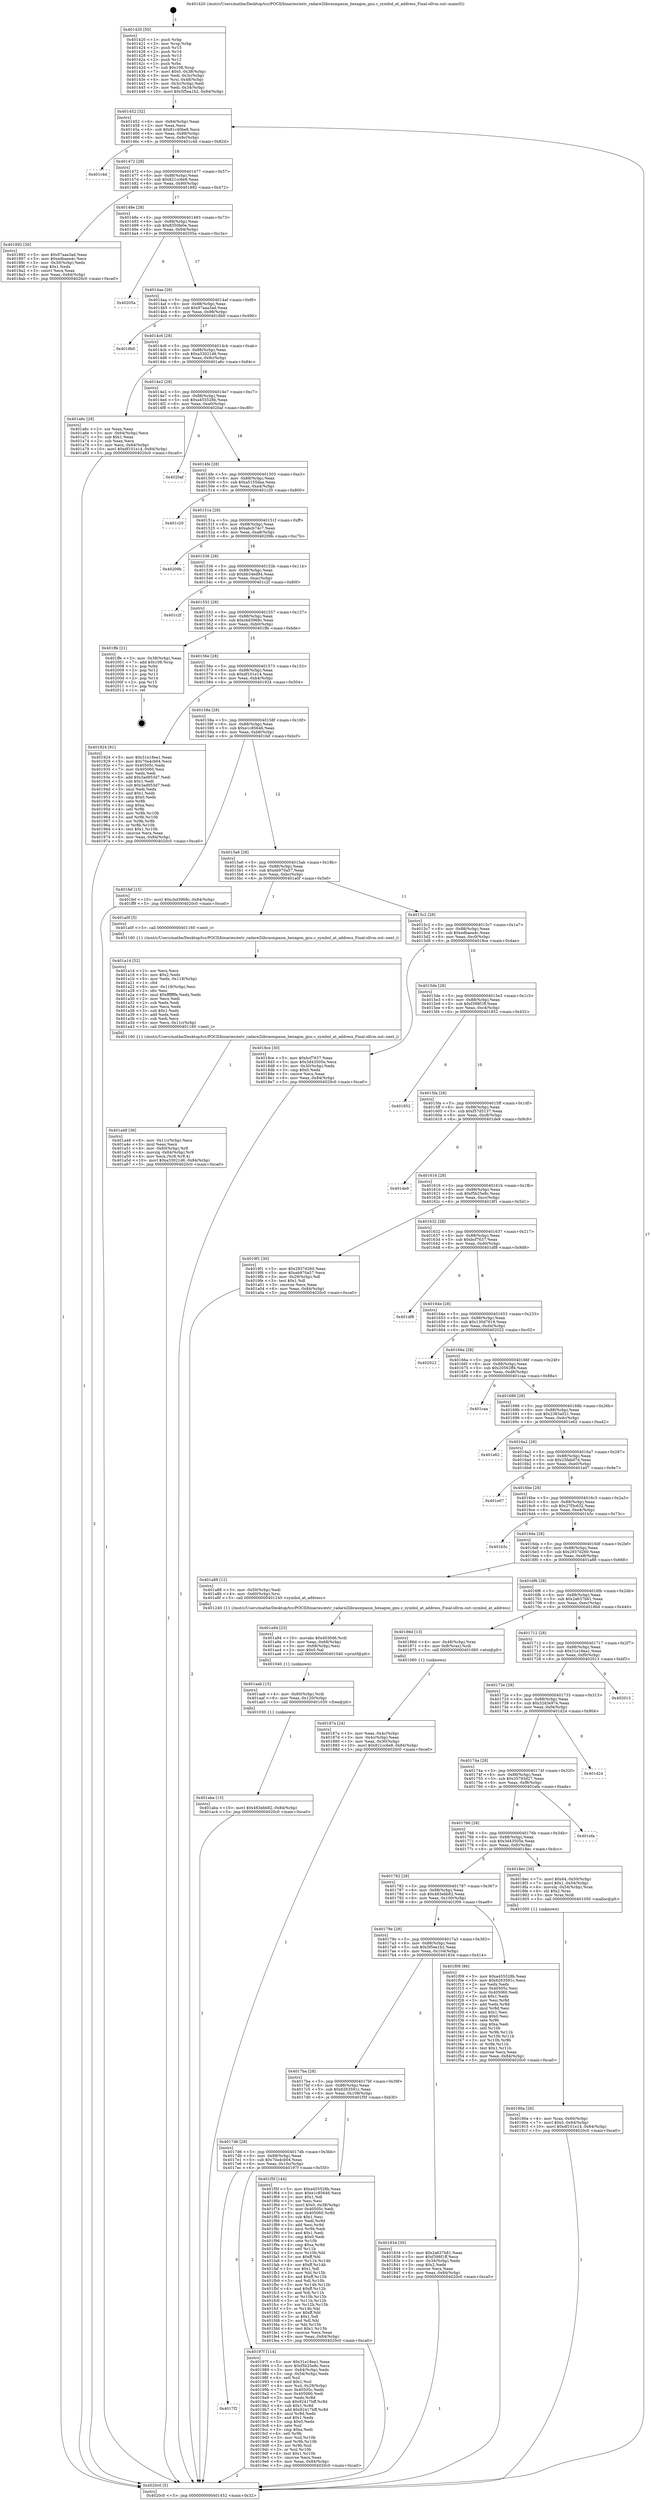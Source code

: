 digraph "0x401420" {
  label = "0x401420 (/mnt/c/Users/mathe/Desktop/tcc/POCII/binaries/extr_radare2librasmpasm_hexagon_gnu.c_symbol_at_address_Final-ollvm.out::main(0))"
  labelloc = "t"
  node[shape=record]

  Entry [label="",width=0.3,height=0.3,shape=circle,fillcolor=black,style=filled]
  "0x401452" [label="{
     0x401452 [32]\l
     | [instrs]\l
     &nbsp;&nbsp;0x401452 \<+6\>: mov -0x84(%rbp),%eax\l
     &nbsp;&nbsp;0x401458 \<+2\>: mov %eax,%ecx\l
     &nbsp;&nbsp;0x40145a \<+6\>: sub $0x81c40be8,%ecx\l
     &nbsp;&nbsp;0x401460 \<+6\>: mov %eax,-0x88(%rbp)\l
     &nbsp;&nbsp;0x401466 \<+6\>: mov %ecx,-0x8c(%rbp)\l
     &nbsp;&nbsp;0x40146c \<+6\>: je 0000000000401c4d \<main+0x82d\>\l
  }"]
  "0x401c4d" [label="{
     0x401c4d\l
  }", style=dashed]
  "0x401472" [label="{
     0x401472 [28]\l
     | [instrs]\l
     &nbsp;&nbsp;0x401472 \<+5\>: jmp 0000000000401477 \<main+0x57\>\l
     &nbsp;&nbsp;0x401477 \<+6\>: mov -0x88(%rbp),%eax\l
     &nbsp;&nbsp;0x40147d \<+5\>: sub $0x821cc6e8,%eax\l
     &nbsp;&nbsp;0x401482 \<+6\>: mov %eax,-0x90(%rbp)\l
     &nbsp;&nbsp;0x401488 \<+6\>: je 0000000000401892 \<main+0x472\>\l
  }"]
  Exit [label="",width=0.3,height=0.3,shape=circle,fillcolor=black,style=filled,peripheries=2]
  "0x401892" [label="{
     0x401892 [30]\l
     | [instrs]\l
     &nbsp;&nbsp;0x401892 \<+5\>: mov $0x97aaa3ad,%eax\l
     &nbsp;&nbsp;0x401897 \<+5\>: mov $0xedbaea4c,%ecx\l
     &nbsp;&nbsp;0x40189c \<+3\>: mov -0x30(%rbp),%edx\l
     &nbsp;&nbsp;0x40189f \<+3\>: cmp $0x1,%edx\l
     &nbsp;&nbsp;0x4018a2 \<+3\>: cmovl %ecx,%eax\l
     &nbsp;&nbsp;0x4018a5 \<+6\>: mov %eax,-0x84(%rbp)\l
     &nbsp;&nbsp;0x4018ab \<+5\>: jmp 00000000004020c0 \<main+0xca0\>\l
  }"]
  "0x40148e" [label="{
     0x40148e [28]\l
     | [instrs]\l
     &nbsp;&nbsp;0x40148e \<+5\>: jmp 0000000000401493 \<main+0x73\>\l
     &nbsp;&nbsp;0x401493 \<+6\>: mov -0x88(%rbp),%eax\l
     &nbsp;&nbsp;0x401499 \<+5\>: sub $0x8350fe0e,%eax\l
     &nbsp;&nbsp;0x40149e \<+6\>: mov %eax,-0x94(%rbp)\l
     &nbsp;&nbsp;0x4014a4 \<+6\>: je 000000000040205a \<main+0xc3a\>\l
  }"]
  "0x401aba" [label="{
     0x401aba [15]\l
     | [instrs]\l
     &nbsp;&nbsp;0x401aba \<+10\>: movl $0x483ebb82,-0x84(%rbp)\l
     &nbsp;&nbsp;0x401ac4 \<+5\>: jmp 00000000004020c0 \<main+0xca0\>\l
  }"]
  "0x40205a" [label="{
     0x40205a\l
  }", style=dashed]
  "0x4014aa" [label="{
     0x4014aa [28]\l
     | [instrs]\l
     &nbsp;&nbsp;0x4014aa \<+5\>: jmp 00000000004014af \<main+0x8f\>\l
     &nbsp;&nbsp;0x4014af \<+6\>: mov -0x88(%rbp),%eax\l
     &nbsp;&nbsp;0x4014b5 \<+5\>: sub $0x97aaa3ad,%eax\l
     &nbsp;&nbsp;0x4014ba \<+6\>: mov %eax,-0x98(%rbp)\l
     &nbsp;&nbsp;0x4014c0 \<+6\>: je 00000000004018b0 \<main+0x490\>\l
  }"]
  "0x401aab" [label="{
     0x401aab [15]\l
     | [instrs]\l
     &nbsp;&nbsp;0x401aab \<+4\>: mov -0x60(%rbp),%rdi\l
     &nbsp;&nbsp;0x401aaf \<+6\>: mov %eax,-0x120(%rbp)\l
     &nbsp;&nbsp;0x401ab5 \<+5\>: call 0000000000401030 \<free@plt\>\l
     | [calls]\l
     &nbsp;&nbsp;0x401030 \{1\} (unknown)\l
  }"]
  "0x4018b0" [label="{
     0x4018b0\l
  }", style=dashed]
  "0x4014c6" [label="{
     0x4014c6 [28]\l
     | [instrs]\l
     &nbsp;&nbsp;0x4014c6 \<+5\>: jmp 00000000004014cb \<main+0xab\>\l
     &nbsp;&nbsp;0x4014cb \<+6\>: mov -0x88(%rbp),%eax\l
     &nbsp;&nbsp;0x4014d1 \<+5\>: sub $0xa33021d6,%eax\l
     &nbsp;&nbsp;0x4014d6 \<+6\>: mov %eax,-0x9c(%rbp)\l
     &nbsp;&nbsp;0x4014dc \<+6\>: je 0000000000401a6c \<main+0x64c\>\l
  }"]
  "0x401a94" [label="{
     0x401a94 [23]\l
     | [instrs]\l
     &nbsp;&nbsp;0x401a94 \<+10\>: movabs $0x4030d6,%rdi\l
     &nbsp;&nbsp;0x401a9e \<+3\>: mov %eax,-0x68(%rbp)\l
     &nbsp;&nbsp;0x401aa1 \<+3\>: mov -0x68(%rbp),%esi\l
     &nbsp;&nbsp;0x401aa4 \<+2\>: mov $0x0,%al\l
     &nbsp;&nbsp;0x401aa6 \<+5\>: call 0000000000401040 \<printf@plt\>\l
     | [calls]\l
     &nbsp;&nbsp;0x401040 \{1\} (unknown)\l
  }"]
  "0x401a6c" [label="{
     0x401a6c [28]\l
     | [instrs]\l
     &nbsp;&nbsp;0x401a6c \<+2\>: xor %eax,%eax\l
     &nbsp;&nbsp;0x401a6e \<+3\>: mov -0x64(%rbp),%ecx\l
     &nbsp;&nbsp;0x401a71 \<+3\>: sub $0x1,%eax\l
     &nbsp;&nbsp;0x401a74 \<+2\>: sub %eax,%ecx\l
     &nbsp;&nbsp;0x401a76 \<+3\>: mov %ecx,-0x64(%rbp)\l
     &nbsp;&nbsp;0x401a79 \<+10\>: movl $0xdf101e14,-0x84(%rbp)\l
     &nbsp;&nbsp;0x401a83 \<+5\>: jmp 00000000004020c0 \<main+0xca0\>\l
  }"]
  "0x4014e2" [label="{
     0x4014e2 [28]\l
     | [instrs]\l
     &nbsp;&nbsp;0x4014e2 \<+5\>: jmp 00000000004014e7 \<main+0xc7\>\l
     &nbsp;&nbsp;0x4014e7 \<+6\>: mov -0x88(%rbp),%eax\l
     &nbsp;&nbsp;0x4014ed \<+5\>: sub $0xa455528b,%eax\l
     &nbsp;&nbsp;0x4014f2 \<+6\>: mov %eax,-0xa0(%rbp)\l
     &nbsp;&nbsp;0x4014f8 \<+6\>: je 00000000004020af \<main+0xc8f\>\l
  }"]
  "0x401a48" [label="{
     0x401a48 [36]\l
     | [instrs]\l
     &nbsp;&nbsp;0x401a48 \<+6\>: mov -0x11c(%rbp),%ecx\l
     &nbsp;&nbsp;0x401a4e \<+3\>: imul %eax,%ecx\l
     &nbsp;&nbsp;0x401a51 \<+4\>: mov -0x60(%rbp),%r8\l
     &nbsp;&nbsp;0x401a55 \<+4\>: movslq -0x64(%rbp),%r9\l
     &nbsp;&nbsp;0x401a59 \<+4\>: mov %ecx,(%r8,%r9,4)\l
     &nbsp;&nbsp;0x401a5d \<+10\>: movl $0xa33021d6,-0x84(%rbp)\l
     &nbsp;&nbsp;0x401a67 \<+5\>: jmp 00000000004020c0 \<main+0xca0\>\l
  }"]
  "0x4020af" [label="{
     0x4020af\l
  }", style=dashed]
  "0x4014fe" [label="{
     0x4014fe [28]\l
     | [instrs]\l
     &nbsp;&nbsp;0x4014fe \<+5\>: jmp 0000000000401503 \<main+0xe3\>\l
     &nbsp;&nbsp;0x401503 \<+6\>: mov -0x88(%rbp),%eax\l
     &nbsp;&nbsp;0x401509 \<+5\>: sub $0xa5155daa,%eax\l
     &nbsp;&nbsp;0x40150e \<+6\>: mov %eax,-0xa4(%rbp)\l
     &nbsp;&nbsp;0x401514 \<+6\>: je 0000000000401c20 \<main+0x800\>\l
  }"]
  "0x401a14" [label="{
     0x401a14 [52]\l
     | [instrs]\l
     &nbsp;&nbsp;0x401a14 \<+2\>: xor %ecx,%ecx\l
     &nbsp;&nbsp;0x401a16 \<+5\>: mov $0x2,%edx\l
     &nbsp;&nbsp;0x401a1b \<+6\>: mov %edx,-0x118(%rbp)\l
     &nbsp;&nbsp;0x401a21 \<+1\>: cltd\l
     &nbsp;&nbsp;0x401a22 \<+6\>: mov -0x118(%rbp),%esi\l
     &nbsp;&nbsp;0x401a28 \<+2\>: idiv %esi\l
     &nbsp;&nbsp;0x401a2a \<+6\>: imul $0xfffffffe,%edx,%edx\l
     &nbsp;&nbsp;0x401a30 \<+2\>: mov %ecx,%edi\l
     &nbsp;&nbsp;0x401a32 \<+2\>: sub %edx,%edi\l
     &nbsp;&nbsp;0x401a34 \<+2\>: mov %ecx,%edx\l
     &nbsp;&nbsp;0x401a36 \<+3\>: sub $0x1,%edx\l
     &nbsp;&nbsp;0x401a39 \<+2\>: add %edx,%edi\l
     &nbsp;&nbsp;0x401a3b \<+2\>: sub %edi,%ecx\l
     &nbsp;&nbsp;0x401a3d \<+6\>: mov %ecx,-0x11c(%rbp)\l
     &nbsp;&nbsp;0x401a43 \<+5\>: call 0000000000401160 \<next_i\>\l
     | [calls]\l
     &nbsp;&nbsp;0x401160 \{1\} (/mnt/c/Users/mathe/Desktop/tcc/POCII/binaries/extr_radare2librasmpasm_hexagon_gnu.c_symbol_at_address_Final-ollvm.out::next_i)\l
  }"]
  "0x401c20" [label="{
     0x401c20\l
  }", style=dashed]
  "0x40151a" [label="{
     0x40151a [28]\l
     | [instrs]\l
     &nbsp;&nbsp;0x40151a \<+5\>: jmp 000000000040151f \<main+0xff\>\l
     &nbsp;&nbsp;0x40151f \<+6\>: mov -0x88(%rbp),%eax\l
     &nbsp;&nbsp;0x401525 \<+5\>: sub $0xabcb74c7,%eax\l
     &nbsp;&nbsp;0x40152a \<+6\>: mov %eax,-0xa8(%rbp)\l
     &nbsp;&nbsp;0x401530 \<+6\>: je 000000000040209b \<main+0xc7b\>\l
  }"]
  "0x4017f2" [label="{
     0x4017f2\l
  }", style=dashed]
  "0x40209b" [label="{
     0x40209b\l
  }", style=dashed]
  "0x401536" [label="{
     0x401536 [28]\l
     | [instrs]\l
     &nbsp;&nbsp;0x401536 \<+5\>: jmp 000000000040153b \<main+0x11b\>\l
     &nbsp;&nbsp;0x40153b \<+6\>: mov -0x88(%rbp),%eax\l
     &nbsp;&nbsp;0x401541 \<+5\>: sub $0xbb34ed84,%eax\l
     &nbsp;&nbsp;0x401546 \<+6\>: mov %eax,-0xac(%rbp)\l
     &nbsp;&nbsp;0x40154c \<+6\>: je 0000000000401c2f \<main+0x80f\>\l
  }"]
  "0x40197f" [label="{
     0x40197f [114]\l
     | [instrs]\l
     &nbsp;&nbsp;0x40197f \<+5\>: mov $0x31e18ea1,%eax\l
     &nbsp;&nbsp;0x401984 \<+5\>: mov $0xf5b25e8c,%ecx\l
     &nbsp;&nbsp;0x401989 \<+3\>: mov -0x64(%rbp),%edx\l
     &nbsp;&nbsp;0x40198c \<+3\>: cmp -0x54(%rbp),%edx\l
     &nbsp;&nbsp;0x40198f \<+4\>: setl %sil\l
     &nbsp;&nbsp;0x401993 \<+4\>: and $0x1,%sil\l
     &nbsp;&nbsp;0x401997 \<+4\>: mov %sil,-0x29(%rbp)\l
     &nbsp;&nbsp;0x40199b \<+7\>: mov 0x40505c,%edx\l
     &nbsp;&nbsp;0x4019a2 \<+7\>: mov 0x405060,%edi\l
     &nbsp;&nbsp;0x4019a9 \<+3\>: mov %edx,%r8d\l
     &nbsp;&nbsp;0x4019ac \<+7\>: sub $0x92417bff,%r8d\l
     &nbsp;&nbsp;0x4019b3 \<+4\>: sub $0x1,%r8d\l
     &nbsp;&nbsp;0x4019b7 \<+7\>: add $0x92417bff,%r8d\l
     &nbsp;&nbsp;0x4019be \<+4\>: imul %r8d,%edx\l
     &nbsp;&nbsp;0x4019c2 \<+3\>: and $0x1,%edx\l
     &nbsp;&nbsp;0x4019c5 \<+3\>: cmp $0x0,%edx\l
     &nbsp;&nbsp;0x4019c8 \<+4\>: sete %sil\l
     &nbsp;&nbsp;0x4019cc \<+3\>: cmp $0xa,%edi\l
     &nbsp;&nbsp;0x4019cf \<+4\>: setl %r9b\l
     &nbsp;&nbsp;0x4019d3 \<+3\>: mov %sil,%r10b\l
     &nbsp;&nbsp;0x4019d6 \<+3\>: and %r9b,%r10b\l
     &nbsp;&nbsp;0x4019d9 \<+3\>: xor %r9b,%sil\l
     &nbsp;&nbsp;0x4019dc \<+3\>: or %sil,%r10b\l
     &nbsp;&nbsp;0x4019df \<+4\>: test $0x1,%r10b\l
     &nbsp;&nbsp;0x4019e3 \<+3\>: cmovne %ecx,%eax\l
     &nbsp;&nbsp;0x4019e6 \<+6\>: mov %eax,-0x84(%rbp)\l
     &nbsp;&nbsp;0x4019ec \<+5\>: jmp 00000000004020c0 \<main+0xca0\>\l
  }"]
  "0x401c2f" [label="{
     0x401c2f\l
  }", style=dashed]
  "0x401552" [label="{
     0x401552 [28]\l
     | [instrs]\l
     &nbsp;&nbsp;0x401552 \<+5\>: jmp 0000000000401557 \<main+0x137\>\l
     &nbsp;&nbsp;0x401557 \<+6\>: mov -0x88(%rbp),%eax\l
     &nbsp;&nbsp;0x40155d \<+5\>: sub $0xcbd3968c,%eax\l
     &nbsp;&nbsp;0x401562 \<+6\>: mov %eax,-0xb0(%rbp)\l
     &nbsp;&nbsp;0x401568 \<+6\>: je 0000000000401ffe \<main+0xbde\>\l
  }"]
  "0x4017d6" [label="{
     0x4017d6 [28]\l
     | [instrs]\l
     &nbsp;&nbsp;0x4017d6 \<+5\>: jmp 00000000004017db \<main+0x3bb\>\l
     &nbsp;&nbsp;0x4017db \<+6\>: mov -0x88(%rbp),%eax\l
     &nbsp;&nbsp;0x4017e1 \<+5\>: sub $0x70a4cb04,%eax\l
     &nbsp;&nbsp;0x4017e6 \<+6\>: mov %eax,-0x10c(%rbp)\l
     &nbsp;&nbsp;0x4017ec \<+6\>: je 000000000040197f \<main+0x55f\>\l
  }"]
  "0x401ffe" [label="{
     0x401ffe [21]\l
     | [instrs]\l
     &nbsp;&nbsp;0x401ffe \<+3\>: mov -0x38(%rbp),%eax\l
     &nbsp;&nbsp;0x402001 \<+7\>: add $0x108,%rsp\l
     &nbsp;&nbsp;0x402008 \<+1\>: pop %rbx\l
     &nbsp;&nbsp;0x402009 \<+2\>: pop %r12\l
     &nbsp;&nbsp;0x40200b \<+2\>: pop %r13\l
     &nbsp;&nbsp;0x40200d \<+2\>: pop %r14\l
     &nbsp;&nbsp;0x40200f \<+2\>: pop %r15\l
     &nbsp;&nbsp;0x402011 \<+1\>: pop %rbp\l
     &nbsp;&nbsp;0x402012 \<+1\>: ret\l
  }"]
  "0x40156e" [label="{
     0x40156e [28]\l
     | [instrs]\l
     &nbsp;&nbsp;0x40156e \<+5\>: jmp 0000000000401573 \<main+0x153\>\l
     &nbsp;&nbsp;0x401573 \<+6\>: mov -0x88(%rbp),%eax\l
     &nbsp;&nbsp;0x401579 \<+5\>: sub $0xdf101e14,%eax\l
     &nbsp;&nbsp;0x40157e \<+6\>: mov %eax,-0xb4(%rbp)\l
     &nbsp;&nbsp;0x401584 \<+6\>: je 0000000000401924 \<main+0x504\>\l
  }"]
  "0x401f5f" [label="{
     0x401f5f [144]\l
     | [instrs]\l
     &nbsp;&nbsp;0x401f5f \<+5\>: mov $0xa455528b,%eax\l
     &nbsp;&nbsp;0x401f64 \<+5\>: mov $0xe1c85646,%ecx\l
     &nbsp;&nbsp;0x401f69 \<+2\>: mov $0x1,%dl\l
     &nbsp;&nbsp;0x401f6b \<+2\>: xor %esi,%esi\l
     &nbsp;&nbsp;0x401f6d \<+7\>: movl $0x0,-0x38(%rbp)\l
     &nbsp;&nbsp;0x401f74 \<+7\>: mov 0x40505c,%edi\l
     &nbsp;&nbsp;0x401f7b \<+8\>: mov 0x405060,%r8d\l
     &nbsp;&nbsp;0x401f83 \<+3\>: sub $0x1,%esi\l
     &nbsp;&nbsp;0x401f86 \<+3\>: mov %edi,%r9d\l
     &nbsp;&nbsp;0x401f89 \<+3\>: add %esi,%r9d\l
     &nbsp;&nbsp;0x401f8c \<+4\>: imul %r9d,%edi\l
     &nbsp;&nbsp;0x401f90 \<+3\>: and $0x1,%edi\l
     &nbsp;&nbsp;0x401f93 \<+3\>: cmp $0x0,%edi\l
     &nbsp;&nbsp;0x401f96 \<+4\>: sete %r10b\l
     &nbsp;&nbsp;0x401f9a \<+4\>: cmp $0xa,%r8d\l
     &nbsp;&nbsp;0x401f9e \<+4\>: setl %r11b\l
     &nbsp;&nbsp;0x401fa2 \<+3\>: mov %r10b,%bl\l
     &nbsp;&nbsp;0x401fa5 \<+3\>: xor $0xff,%bl\l
     &nbsp;&nbsp;0x401fa8 \<+3\>: mov %r11b,%r14b\l
     &nbsp;&nbsp;0x401fab \<+4\>: xor $0xff,%r14b\l
     &nbsp;&nbsp;0x401faf \<+3\>: xor $0x1,%dl\l
     &nbsp;&nbsp;0x401fb2 \<+3\>: mov %bl,%r15b\l
     &nbsp;&nbsp;0x401fb5 \<+4\>: and $0xff,%r15b\l
     &nbsp;&nbsp;0x401fb9 \<+3\>: and %dl,%r10b\l
     &nbsp;&nbsp;0x401fbc \<+3\>: mov %r14b,%r12b\l
     &nbsp;&nbsp;0x401fbf \<+4\>: and $0xff,%r12b\l
     &nbsp;&nbsp;0x401fc3 \<+3\>: and %dl,%r11b\l
     &nbsp;&nbsp;0x401fc6 \<+3\>: or %r10b,%r15b\l
     &nbsp;&nbsp;0x401fc9 \<+3\>: or %r11b,%r12b\l
     &nbsp;&nbsp;0x401fcc \<+3\>: xor %r12b,%r15b\l
     &nbsp;&nbsp;0x401fcf \<+3\>: or %r14b,%bl\l
     &nbsp;&nbsp;0x401fd2 \<+3\>: xor $0xff,%bl\l
     &nbsp;&nbsp;0x401fd5 \<+3\>: or $0x1,%dl\l
     &nbsp;&nbsp;0x401fd8 \<+2\>: and %dl,%bl\l
     &nbsp;&nbsp;0x401fda \<+3\>: or %bl,%r15b\l
     &nbsp;&nbsp;0x401fdd \<+4\>: test $0x1,%r15b\l
     &nbsp;&nbsp;0x401fe1 \<+3\>: cmovne %ecx,%eax\l
     &nbsp;&nbsp;0x401fe4 \<+6\>: mov %eax,-0x84(%rbp)\l
     &nbsp;&nbsp;0x401fea \<+5\>: jmp 00000000004020c0 \<main+0xca0\>\l
  }"]
  "0x401924" [label="{
     0x401924 [91]\l
     | [instrs]\l
     &nbsp;&nbsp;0x401924 \<+5\>: mov $0x31e18ea1,%eax\l
     &nbsp;&nbsp;0x401929 \<+5\>: mov $0x70a4cb04,%ecx\l
     &nbsp;&nbsp;0x40192e \<+7\>: mov 0x40505c,%edx\l
     &nbsp;&nbsp;0x401935 \<+7\>: mov 0x405060,%esi\l
     &nbsp;&nbsp;0x40193c \<+2\>: mov %edx,%edi\l
     &nbsp;&nbsp;0x40193e \<+6\>: add $0x3ad953d7,%edi\l
     &nbsp;&nbsp;0x401944 \<+3\>: sub $0x1,%edi\l
     &nbsp;&nbsp;0x401947 \<+6\>: sub $0x3ad953d7,%edi\l
     &nbsp;&nbsp;0x40194d \<+3\>: imul %edi,%edx\l
     &nbsp;&nbsp;0x401950 \<+3\>: and $0x1,%edx\l
     &nbsp;&nbsp;0x401953 \<+3\>: cmp $0x0,%edx\l
     &nbsp;&nbsp;0x401956 \<+4\>: sete %r8b\l
     &nbsp;&nbsp;0x40195a \<+3\>: cmp $0xa,%esi\l
     &nbsp;&nbsp;0x40195d \<+4\>: setl %r9b\l
     &nbsp;&nbsp;0x401961 \<+3\>: mov %r8b,%r10b\l
     &nbsp;&nbsp;0x401964 \<+3\>: and %r9b,%r10b\l
     &nbsp;&nbsp;0x401967 \<+3\>: xor %r9b,%r8b\l
     &nbsp;&nbsp;0x40196a \<+3\>: or %r8b,%r10b\l
     &nbsp;&nbsp;0x40196d \<+4\>: test $0x1,%r10b\l
     &nbsp;&nbsp;0x401971 \<+3\>: cmovne %ecx,%eax\l
     &nbsp;&nbsp;0x401974 \<+6\>: mov %eax,-0x84(%rbp)\l
     &nbsp;&nbsp;0x40197a \<+5\>: jmp 00000000004020c0 \<main+0xca0\>\l
  }"]
  "0x40158a" [label="{
     0x40158a [28]\l
     | [instrs]\l
     &nbsp;&nbsp;0x40158a \<+5\>: jmp 000000000040158f \<main+0x16f\>\l
     &nbsp;&nbsp;0x40158f \<+6\>: mov -0x88(%rbp),%eax\l
     &nbsp;&nbsp;0x401595 \<+5\>: sub $0xe1c85646,%eax\l
     &nbsp;&nbsp;0x40159a \<+6\>: mov %eax,-0xb8(%rbp)\l
     &nbsp;&nbsp;0x4015a0 \<+6\>: je 0000000000401fef \<main+0xbcf\>\l
  }"]
  "0x40190a" [label="{
     0x40190a [26]\l
     | [instrs]\l
     &nbsp;&nbsp;0x40190a \<+4\>: mov %rax,-0x60(%rbp)\l
     &nbsp;&nbsp;0x40190e \<+7\>: movl $0x0,-0x64(%rbp)\l
     &nbsp;&nbsp;0x401915 \<+10\>: movl $0xdf101e14,-0x84(%rbp)\l
     &nbsp;&nbsp;0x40191f \<+5\>: jmp 00000000004020c0 \<main+0xca0\>\l
  }"]
  "0x401fef" [label="{
     0x401fef [15]\l
     | [instrs]\l
     &nbsp;&nbsp;0x401fef \<+10\>: movl $0xcbd3968c,-0x84(%rbp)\l
     &nbsp;&nbsp;0x401ff9 \<+5\>: jmp 00000000004020c0 \<main+0xca0\>\l
  }"]
  "0x4015a6" [label="{
     0x4015a6 [28]\l
     | [instrs]\l
     &nbsp;&nbsp;0x4015a6 \<+5\>: jmp 00000000004015ab \<main+0x18b\>\l
     &nbsp;&nbsp;0x4015ab \<+6\>: mov -0x88(%rbp),%eax\l
     &nbsp;&nbsp;0x4015b1 \<+5\>: sub $0xeb970a57,%eax\l
     &nbsp;&nbsp;0x4015b6 \<+6\>: mov %eax,-0xbc(%rbp)\l
     &nbsp;&nbsp;0x4015bc \<+6\>: je 0000000000401a0f \<main+0x5ef\>\l
  }"]
  "0x40187a" [label="{
     0x40187a [24]\l
     | [instrs]\l
     &nbsp;&nbsp;0x40187a \<+3\>: mov %eax,-0x4c(%rbp)\l
     &nbsp;&nbsp;0x40187d \<+3\>: mov -0x4c(%rbp),%eax\l
     &nbsp;&nbsp;0x401880 \<+3\>: mov %eax,-0x30(%rbp)\l
     &nbsp;&nbsp;0x401883 \<+10\>: movl $0x821cc6e8,-0x84(%rbp)\l
     &nbsp;&nbsp;0x40188d \<+5\>: jmp 00000000004020c0 \<main+0xca0\>\l
  }"]
  "0x401a0f" [label="{
     0x401a0f [5]\l
     | [instrs]\l
     &nbsp;&nbsp;0x401a0f \<+5\>: call 0000000000401160 \<next_i\>\l
     | [calls]\l
     &nbsp;&nbsp;0x401160 \{1\} (/mnt/c/Users/mathe/Desktop/tcc/POCII/binaries/extr_radare2librasmpasm_hexagon_gnu.c_symbol_at_address_Final-ollvm.out::next_i)\l
  }"]
  "0x4015c2" [label="{
     0x4015c2 [28]\l
     | [instrs]\l
     &nbsp;&nbsp;0x4015c2 \<+5\>: jmp 00000000004015c7 \<main+0x1a7\>\l
     &nbsp;&nbsp;0x4015c7 \<+6\>: mov -0x88(%rbp),%eax\l
     &nbsp;&nbsp;0x4015cd \<+5\>: sub $0xedbaea4c,%eax\l
     &nbsp;&nbsp;0x4015d2 \<+6\>: mov %eax,-0xc0(%rbp)\l
     &nbsp;&nbsp;0x4015d8 \<+6\>: je 00000000004018ce \<main+0x4ae\>\l
  }"]
  "0x401420" [label="{
     0x401420 [50]\l
     | [instrs]\l
     &nbsp;&nbsp;0x401420 \<+1\>: push %rbp\l
     &nbsp;&nbsp;0x401421 \<+3\>: mov %rsp,%rbp\l
     &nbsp;&nbsp;0x401424 \<+2\>: push %r15\l
     &nbsp;&nbsp;0x401426 \<+2\>: push %r14\l
     &nbsp;&nbsp;0x401428 \<+2\>: push %r13\l
     &nbsp;&nbsp;0x40142a \<+2\>: push %r12\l
     &nbsp;&nbsp;0x40142c \<+1\>: push %rbx\l
     &nbsp;&nbsp;0x40142d \<+7\>: sub $0x108,%rsp\l
     &nbsp;&nbsp;0x401434 \<+7\>: movl $0x0,-0x38(%rbp)\l
     &nbsp;&nbsp;0x40143b \<+3\>: mov %edi,-0x3c(%rbp)\l
     &nbsp;&nbsp;0x40143e \<+4\>: mov %rsi,-0x48(%rbp)\l
     &nbsp;&nbsp;0x401442 \<+3\>: mov -0x3c(%rbp),%edi\l
     &nbsp;&nbsp;0x401445 \<+3\>: mov %edi,-0x34(%rbp)\l
     &nbsp;&nbsp;0x401448 \<+10\>: movl $0x5f5ea1b2,-0x84(%rbp)\l
  }"]
  "0x4018ce" [label="{
     0x4018ce [30]\l
     | [instrs]\l
     &nbsp;&nbsp;0x4018ce \<+5\>: mov $0xbcf7637,%eax\l
     &nbsp;&nbsp;0x4018d3 \<+5\>: mov $0x3d43505e,%ecx\l
     &nbsp;&nbsp;0x4018d8 \<+3\>: mov -0x30(%rbp),%edx\l
     &nbsp;&nbsp;0x4018db \<+3\>: cmp $0x0,%edx\l
     &nbsp;&nbsp;0x4018de \<+3\>: cmove %ecx,%eax\l
     &nbsp;&nbsp;0x4018e1 \<+6\>: mov %eax,-0x84(%rbp)\l
     &nbsp;&nbsp;0x4018e7 \<+5\>: jmp 00000000004020c0 \<main+0xca0\>\l
  }"]
  "0x4015de" [label="{
     0x4015de [28]\l
     | [instrs]\l
     &nbsp;&nbsp;0x4015de \<+5\>: jmp 00000000004015e3 \<main+0x1c3\>\l
     &nbsp;&nbsp;0x4015e3 \<+6\>: mov -0x88(%rbp),%eax\l
     &nbsp;&nbsp;0x4015e9 \<+5\>: sub $0xf398f1ff,%eax\l
     &nbsp;&nbsp;0x4015ee \<+6\>: mov %eax,-0xc4(%rbp)\l
     &nbsp;&nbsp;0x4015f4 \<+6\>: je 0000000000401852 \<main+0x432\>\l
  }"]
  "0x4020c0" [label="{
     0x4020c0 [5]\l
     | [instrs]\l
     &nbsp;&nbsp;0x4020c0 \<+5\>: jmp 0000000000401452 \<main+0x32\>\l
  }"]
  "0x401852" [label="{
     0x401852\l
  }", style=dashed]
  "0x4015fa" [label="{
     0x4015fa [28]\l
     | [instrs]\l
     &nbsp;&nbsp;0x4015fa \<+5\>: jmp 00000000004015ff \<main+0x1df\>\l
     &nbsp;&nbsp;0x4015ff \<+6\>: mov -0x88(%rbp),%eax\l
     &nbsp;&nbsp;0x401605 \<+5\>: sub $0xf57d5137,%eax\l
     &nbsp;&nbsp;0x40160a \<+6\>: mov %eax,-0xc8(%rbp)\l
     &nbsp;&nbsp;0x401610 \<+6\>: je 0000000000401de9 \<main+0x9c9\>\l
  }"]
  "0x4017ba" [label="{
     0x4017ba [28]\l
     | [instrs]\l
     &nbsp;&nbsp;0x4017ba \<+5\>: jmp 00000000004017bf \<main+0x39f\>\l
     &nbsp;&nbsp;0x4017bf \<+6\>: mov -0x88(%rbp),%eax\l
     &nbsp;&nbsp;0x4017c5 \<+5\>: sub $0x6263591c,%eax\l
     &nbsp;&nbsp;0x4017ca \<+6\>: mov %eax,-0x108(%rbp)\l
     &nbsp;&nbsp;0x4017d0 \<+6\>: je 0000000000401f5f \<main+0xb3f\>\l
  }"]
  "0x401de9" [label="{
     0x401de9\l
  }", style=dashed]
  "0x401616" [label="{
     0x401616 [28]\l
     | [instrs]\l
     &nbsp;&nbsp;0x401616 \<+5\>: jmp 000000000040161b \<main+0x1fb\>\l
     &nbsp;&nbsp;0x40161b \<+6\>: mov -0x88(%rbp),%eax\l
     &nbsp;&nbsp;0x401621 \<+5\>: sub $0xf5b25e8c,%eax\l
     &nbsp;&nbsp;0x401626 \<+6\>: mov %eax,-0xcc(%rbp)\l
     &nbsp;&nbsp;0x40162c \<+6\>: je 00000000004019f1 \<main+0x5d1\>\l
  }"]
  "0x401834" [label="{
     0x401834 [30]\l
     | [instrs]\l
     &nbsp;&nbsp;0x401834 \<+5\>: mov $0x2a637b81,%eax\l
     &nbsp;&nbsp;0x401839 \<+5\>: mov $0xf398f1ff,%ecx\l
     &nbsp;&nbsp;0x40183e \<+3\>: mov -0x34(%rbp),%edx\l
     &nbsp;&nbsp;0x401841 \<+3\>: cmp $0x2,%edx\l
     &nbsp;&nbsp;0x401844 \<+3\>: cmovne %ecx,%eax\l
     &nbsp;&nbsp;0x401847 \<+6\>: mov %eax,-0x84(%rbp)\l
     &nbsp;&nbsp;0x40184d \<+5\>: jmp 00000000004020c0 \<main+0xca0\>\l
  }"]
  "0x4019f1" [label="{
     0x4019f1 [30]\l
     | [instrs]\l
     &nbsp;&nbsp;0x4019f1 \<+5\>: mov $0x2937d260,%eax\l
     &nbsp;&nbsp;0x4019f6 \<+5\>: mov $0xeb970a57,%ecx\l
     &nbsp;&nbsp;0x4019fb \<+3\>: mov -0x29(%rbp),%dl\l
     &nbsp;&nbsp;0x4019fe \<+3\>: test $0x1,%dl\l
     &nbsp;&nbsp;0x401a01 \<+3\>: cmovne %ecx,%eax\l
     &nbsp;&nbsp;0x401a04 \<+6\>: mov %eax,-0x84(%rbp)\l
     &nbsp;&nbsp;0x401a0a \<+5\>: jmp 00000000004020c0 \<main+0xca0\>\l
  }"]
  "0x401632" [label="{
     0x401632 [28]\l
     | [instrs]\l
     &nbsp;&nbsp;0x401632 \<+5\>: jmp 0000000000401637 \<main+0x217\>\l
     &nbsp;&nbsp;0x401637 \<+6\>: mov -0x88(%rbp),%eax\l
     &nbsp;&nbsp;0x40163d \<+5\>: sub $0xbcf7637,%eax\l
     &nbsp;&nbsp;0x401642 \<+6\>: mov %eax,-0xd0(%rbp)\l
     &nbsp;&nbsp;0x401648 \<+6\>: je 0000000000401df8 \<main+0x9d8\>\l
  }"]
  "0x40179e" [label="{
     0x40179e [28]\l
     | [instrs]\l
     &nbsp;&nbsp;0x40179e \<+5\>: jmp 00000000004017a3 \<main+0x383\>\l
     &nbsp;&nbsp;0x4017a3 \<+6\>: mov -0x88(%rbp),%eax\l
     &nbsp;&nbsp;0x4017a9 \<+5\>: sub $0x5f5ea1b2,%eax\l
     &nbsp;&nbsp;0x4017ae \<+6\>: mov %eax,-0x104(%rbp)\l
     &nbsp;&nbsp;0x4017b4 \<+6\>: je 0000000000401834 \<main+0x414\>\l
  }"]
  "0x401df8" [label="{
     0x401df8\l
  }", style=dashed]
  "0x40164e" [label="{
     0x40164e [28]\l
     | [instrs]\l
     &nbsp;&nbsp;0x40164e \<+5\>: jmp 0000000000401653 \<main+0x233\>\l
     &nbsp;&nbsp;0x401653 \<+6\>: mov -0x88(%rbp),%eax\l
     &nbsp;&nbsp;0x401659 \<+5\>: sub $0x130d7619,%eax\l
     &nbsp;&nbsp;0x40165e \<+6\>: mov %eax,-0xd4(%rbp)\l
     &nbsp;&nbsp;0x401664 \<+6\>: je 0000000000402022 \<main+0xc02\>\l
  }"]
  "0x401f09" [label="{
     0x401f09 [86]\l
     | [instrs]\l
     &nbsp;&nbsp;0x401f09 \<+5\>: mov $0xa455528b,%eax\l
     &nbsp;&nbsp;0x401f0e \<+5\>: mov $0x6263591c,%ecx\l
     &nbsp;&nbsp;0x401f13 \<+2\>: xor %edx,%edx\l
     &nbsp;&nbsp;0x401f15 \<+7\>: mov 0x40505c,%esi\l
     &nbsp;&nbsp;0x401f1c \<+7\>: mov 0x405060,%edi\l
     &nbsp;&nbsp;0x401f23 \<+3\>: sub $0x1,%edx\l
     &nbsp;&nbsp;0x401f26 \<+3\>: mov %esi,%r8d\l
     &nbsp;&nbsp;0x401f29 \<+3\>: add %edx,%r8d\l
     &nbsp;&nbsp;0x401f2c \<+4\>: imul %r8d,%esi\l
     &nbsp;&nbsp;0x401f30 \<+3\>: and $0x1,%esi\l
     &nbsp;&nbsp;0x401f33 \<+3\>: cmp $0x0,%esi\l
     &nbsp;&nbsp;0x401f36 \<+4\>: sete %r9b\l
     &nbsp;&nbsp;0x401f3a \<+3\>: cmp $0xa,%edi\l
     &nbsp;&nbsp;0x401f3d \<+4\>: setl %r10b\l
     &nbsp;&nbsp;0x401f41 \<+3\>: mov %r9b,%r11b\l
     &nbsp;&nbsp;0x401f44 \<+3\>: and %r10b,%r11b\l
     &nbsp;&nbsp;0x401f47 \<+3\>: xor %r10b,%r9b\l
     &nbsp;&nbsp;0x401f4a \<+3\>: or %r9b,%r11b\l
     &nbsp;&nbsp;0x401f4d \<+4\>: test $0x1,%r11b\l
     &nbsp;&nbsp;0x401f51 \<+3\>: cmovne %ecx,%eax\l
     &nbsp;&nbsp;0x401f54 \<+6\>: mov %eax,-0x84(%rbp)\l
     &nbsp;&nbsp;0x401f5a \<+5\>: jmp 00000000004020c0 \<main+0xca0\>\l
  }"]
  "0x402022" [label="{
     0x402022\l
  }", style=dashed]
  "0x40166a" [label="{
     0x40166a [28]\l
     | [instrs]\l
     &nbsp;&nbsp;0x40166a \<+5\>: jmp 000000000040166f \<main+0x24f\>\l
     &nbsp;&nbsp;0x40166f \<+6\>: mov -0x88(%rbp),%eax\l
     &nbsp;&nbsp;0x401675 \<+5\>: sub $0x20562ff4,%eax\l
     &nbsp;&nbsp;0x40167a \<+6\>: mov %eax,-0xd8(%rbp)\l
     &nbsp;&nbsp;0x401680 \<+6\>: je 0000000000401caa \<main+0x88a\>\l
  }"]
  "0x401782" [label="{
     0x401782 [28]\l
     | [instrs]\l
     &nbsp;&nbsp;0x401782 \<+5\>: jmp 0000000000401787 \<main+0x367\>\l
     &nbsp;&nbsp;0x401787 \<+6\>: mov -0x88(%rbp),%eax\l
     &nbsp;&nbsp;0x40178d \<+5\>: sub $0x483ebb82,%eax\l
     &nbsp;&nbsp;0x401792 \<+6\>: mov %eax,-0x100(%rbp)\l
     &nbsp;&nbsp;0x401798 \<+6\>: je 0000000000401f09 \<main+0xae9\>\l
  }"]
  "0x401caa" [label="{
     0x401caa\l
  }", style=dashed]
  "0x401686" [label="{
     0x401686 [28]\l
     | [instrs]\l
     &nbsp;&nbsp;0x401686 \<+5\>: jmp 000000000040168b \<main+0x26b\>\l
     &nbsp;&nbsp;0x40168b \<+6\>: mov -0x88(%rbp),%eax\l
     &nbsp;&nbsp;0x401691 \<+5\>: sub $0x2383a021,%eax\l
     &nbsp;&nbsp;0x401696 \<+6\>: mov %eax,-0xdc(%rbp)\l
     &nbsp;&nbsp;0x40169c \<+6\>: je 0000000000401e62 \<main+0xa42\>\l
  }"]
  "0x4018ec" [label="{
     0x4018ec [30]\l
     | [instrs]\l
     &nbsp;&nbsp;0x4018ec \<+7\>: movl $0x64,-0x50(%rbp)\l
     &nbsp;&nbsp;0x4018f3 \<+7\>: movl $0x1,-0x54(%rbp)\l
     &nbsp;&nbsp;0x4018fa \<+4\>: movslq -0x54(%rbp),%rax\l
     &nbsp;&nbsp;0x4018fe \<+4\>: shl $0x2,%rax\l
     &nbsp;&nbsp;0x401902 \<+3\>: mov %rax,%rdi\l
     &nbsp;&nbsp;0x401905 \<+5\>: call 0000000000401050 \<malloc@plt\>\l
     | [calls]\l
     &nbsp;&nbsp;0x401050 \{1\} (unknown)\l
  }"]
  "0x401e62" [label="{
     0x401e62\l
  }", style=dashed]
  "0x4016a2" [label="{
     0x4016a2 [28]\l
     | [instrs]\l
     &nbsp;&nbsp;0x4016a2 \<+5\>: jmp 00000000004016a7 \<main+0x287\>\l
     &nbsp;&nbsp;0x4016a7 \<+6\>: mov -0x88(%rbp),%eax\l
     &nbsp;&nbsp;0x4016ad \<+5\>: sub $0x25fabd7d,%eax\l
     &nbsp;&nbsp;0x4016b2 \<+6\>: mov %eax,-0xe0(%rbp)\l
     &nbsp;&nbsp;0x4016b8 \<+6\>: je 0000000000401e07 \<main+0x9e7\>\l
  }"]
  "0x401766" [label="{
     0x401766 [28]\l
     | [instrs]\l
     &nbsp;&nbsp;0x401766 \<+5\>: jmp 000000000040176b \<main+0x34b\>\l
     &nbsp;&nbsp;0x40176b \<+6\>: mov -0x88(%rbp),%eax\l
     &nbsp;&nbsp;0x401771 \<+5\>: sub $0x3d43505e,%eax\l
     &nbsp;&nbsp;0x401776 \<+6\>: mov %eax,-0xfc(%rbp)\l
     &nbsp;&nbsp;0x40177c \<+6\>: je 00000000004018ec \<main+0x4cc\>\l
  }"]
  "0x401e07" [label="{
     0x401e07\l
  }", style=dashed]
  "0x4016be" [label="{
     0x4016be [28]\l
     | [instrs]\l
     &nbsp;&nbsp;0x4016be \<+5\>: jmp 00000000004016c3 \<main+0x2a3\>\l
     &nbsp;&nbsp;0x4016c3 \<+6\>: mov -0x88(%rbp),%eax\l
     &nbsp;&nbsp;0x4016c9 \<+5\>: sub $0x27f3c632,%eax\l
     &nbsp;&nbsp;0x4016ce \<+6\>: mov %eax,-0xe4(%rbp)\l
     &nbsp;&nbsp;0x4016d4 \<+6\>: je 0000000000401b5c \<main+0x73c\>\l
  }"]
  "0x401efa" [label="{
     0x401efa\l
  }", style=dashed]
  "0x401b5c" [label="{
     0x401b5c\l
  }", style=dashed]
  "0x4016da" [label="{
     0x4016da [28]\l
     | [instrs]\l
     &nbsp;&nbsp;0x4016da \<+5\>: jmp 00000000004016df \<main+0x2bf\>\l
     &nbsp;&nbsp;0x4016df \<+6\>: mov -0x88(%rbp),%eax\l
     &nbsp;&nbsp;0x4016e5 \<+5\>: sub $0x2937d260,%eax\l
     &nbsp;&nbsp;0x4016ea \<+6\>: mov %eax,-0xe8(%rbp)\l
     &nbsp;&nbsp;0x4016f0 \<+6\>: je 0000000000401a88 \<main+0x668\>\l
  }"]
  "0x40174a" [label="{
     0x40174a [28]\l
     | [instrs]\l
     &nbsp;&nbsp;0x40174a \<+5\>: jmp 000000000040174f \<main+0x32f\>\l
     &nbsp;&nbsp;0x40174f \<+6\>: mov -0x88(%rbp),%eax\l
     &nbsp;&nbsp;0x401755 \<+5\>: sub $0x35793d27,%eax\l
     &nbsp;&nbsp;0x40175a \<+6\>: mov %eax,-0xf8(%rbp)\l
     &nbsp;&nbsp;0x401760 \<+6\>: je 0000000000401efa \<main+0xada\>\l
  }"]
  "0x401a88" [label="{
     0x401a88 [12]\l
     | [instrs]\l
     &nbsp;&nbsp;0x401a88 \<+3\>: mov -0x50(%rbp),%edi\l
     &nbsp;&nbsp;0x401a8b \<+4\>: mov -0x60(%rbp),%rsi\l
     &nbsp;&nbsp;0x401a8f \<+5\>: call 0000000000401240 \<symbol_at_address\>\l
     | [calls]\l
     &nbsp;&nbsp;0x401240 \{1\} (/mnt/c/Users/mathe/Desktop/tcc/POCII/binaries/extr_radare2librasmpasm_hexagon_gnu.c_symbol_at_address_Final-ollvm.out::symbol_at_address)\l
  }"]
  "0x4016f6" [label="{
     0x4016f6 [28]\l
     | [instrs]\l
     &nbsp;&nbsp;0x4016f6 \<+5\>: jmp 00000000004016fb \<main+0x2db\>\l
     &nbsp;&nbsp;0x4016fb \<+6\>: mov -0x88(%rbp),%eax\l
     &nbsp;&nbsp;0x401701 \<+5\>: sub $0x2a637b81,%eax\l
     &nbsp;&nbsp;0x401706 \<+6\>: mov %eax,-0xec(%rbp)\l
     &nbsp;&nbsp;0x40170c \<+6\>: je 000000000040186d \<main+0x44d\>\l
  }"]
  "0x401d24" [label="{
     0x401d24\l
  }", style=dashed]
  "0x40186d" [label="{
     0x40186d [13]\l
     | [instrs]\l
     &nbsp;&nbsp;0x40186d \<+4\>: mov -0x48(%rbp),%rax\l
     &nbsp;&nbsp;0x401871 \<+4\>: mov 0x8(%rax),%rdi\l
     &nbsp;&nbsp;0x401875 \<+5\>: call 0000000000401060 \<atoi@plt\>\l
     | [calls]\l
     &nbsp;&nbsp;0x401060 \{1\} (unknown)\l
  }"]
  "0x401712" [label="{
     0x401712 [28]\l
     | [instrs]\l
     &nbsp;&nbsp;0x401712 \<+5\>: jmp 0000000000401717 \<main+0x2f7\>\l
     &nbsp;&nbsp;0x401717 \<+6\>: mov -0x88(%rbp),%eax\l
     &nbsp;&nbsp;0x40171d \<+5\>: sub $0x31e18ea1,%eax\l
     &nbsp;&nbsp;0x401722 \<+6\>: mov %eax,-0xf0(%rbp)\l
     &nbsp;&nbsp;0x401728 \<+6\>: je 0000000000402013 \<main+0xbf3\>\l
  }"]
  "0x40172e" [label="{
     0x40172e [28]\l
     | [instrs]\l
     &nbsp;&nbsp;0x40172e \<+5\>: jmp 0000000000401733 \<main+0x313\>\l
     &nbsp;&nbsp;0x401733 \<+6\>: mov -0x88(%rbp),%eax\l
     &nbsp;&nbsp;0x401739 \<+5\>: sub $0x32d3e97e,%eax\l
     &nbsp;&nbsp;0x40173e \<+6\>: mov %eax,-0xf4(%rbp)\l
     &nbsp;&nbsp;0x401744 \<+6\>: je 0000000000401d24 \<main+0x904\>\l
  }"]
  "0x402013" [label="{
     0x402013\l
  }", style=dashed]
  Entry -> "0x401420" [label=" 1"]
  "0x401452" -> "0x401c4d" [label=" 0"]
  "0x401452" -> "0x401472" [label=" 18"]
  "0x401ffe" -> Exit [label=" 1"]
  "0x401472" -> "0x401892" [label=" 1"]
  "0x401472" -> "0x40148e" [label=" 17"]
  "0x401fef" -> "0x4020c0" [label=" 1"]
  "0x40148e" -> "0x40205a" [label=" 0"]
  "0x40148e" -> "0x4014aa" [label=" 17"]
  "0x401f5f" -> "0x4020c0" [label=" 1"]
  "0x4014aa" -> "0x4018b0" [label=" 0"]
  "0x4014aa" -> "0x4014c6" [label=" 17"]
  "0x401f09" -> "0x4020c0" [label=" 1"]
  "0x4014c6" -> "0x401a6c" [label=" 1"]
  "0x4014c6" -> "0x4014e2" [label=" 16"]
  "0x401aba" -> "0x4020c0" [label=" 1"]
  "0x4014e2" -> "0x4020af" [label=" 0"]
  "0x4014e2" -> "0x4014fe" [label=" 16"]
  "0x401aab" -> "0x401aba" [label=" 1"]
  "0x4014fe" -> "0x401c20" [label=" 0"]
  "0x4014fe" -> "0x40151a" [label=" 16"]
  "0x401a94" -> "0x401aab" [label=" 1"]
  "0x40151a" -> "0x40209b" [label=" 0"]
  "0x40151a" -> "0x401536" [label=" 16"]
  "0x401a88" -> "0x401a94" [label=" 1"]
  "0x401536" -> "0x401c2f" [label=" 0"]
  "0x401536" -> "0x401552" [label=" 16"]
  "0x401a6c" -> "0x4020c0" [label=" 1"]
  "0x401552" -> "0x401ffe" [label=" 1"]
  "0x401552" -> "0x40156e" [label=" 15"]
  "0x401a14" -> "0x401a48" [label=" 1"]
  "0x40156e" -> "0x401924" [label=" 2"]
  "0x40156e" -> "0x40158a" [label=" 13"]
  "0x401a0f" -> "0x401a14" [label=" 1"]
  "0x40158a" -> "0x401fef" [label=" 1"]
  "0x40158a" -> "0x4015a6" [label=" 12"]
  "0x40197f" -> "0x4020c0" [label=" 2"]
  "0x4015a6" -> "0x401a0f" [label=" 1"]
  "0x4015a6" -> "0x4015c2" [label=" 11"]
  "0x4017d6" -> "0x4017f2" [label=" 0"]
  "0x4015c2" -> "0x4018ce" [label=" 1"]
  "0x4015c2" -> "0x4015de" [label=" 10"]
  "0x4017d6" -> "0x40197f" [label=" 2"]
  "0x4015de" -> "0x401852" [label=" 0"]
  "0x4015de" -> "0x4015fa" [label=" 10"]
  "0x401a48" -> "0x4020c0" [label=" 1"]
  "0x4015fa" -> "0x401de9" [label=" 0"]
  "0x4015fa" -> "0x401616" [label=" 10"]
  "0x4017ba" -> "0x4017d6" [label=" 2"]
  "0x401616" -> "0x4019f1" [label=" 2"]
  "0x401616" -> "0x401632" [label=" 8"]
  "0x4017ba" -> "0x401f5f" [label=" 1"]
  "0x401632" -> "0x401df8" [label=" 0"]
  "0x401632" -> "0x40164e" [label=" 8"]
  "0x401924" -> "0x4020c0" [label=" 2"]
  "0x40164e" -> "0x402022" [label=" 0"]
  "0x40164e" -> "0x40166a" [label=" 8"]
  "0x40190a" -> "0x4020c0" [label=" 1"]
  "0x40166a" -> "0x401caa" [label=" 0"]
  "0x40166a" -> "0x401686" [label=" 8"]
  "0x4018ce" -> "0x4020c0" [label=" 1"]
  "0x401686" -> "0x401e62" [label=" 0"]
  "0x401686" -> "0x4016a2" [label=" 8"]
  "0x401892" -> "0x4020c0" [label=" 1"]
  "0x4016a2" -> "0x401e07" [label=" 0"]
  "0x4016a2" -> "0x4016be" [label=" 8"]
  "0x40186d" -> "0x40187a" [label=" 1"]
  "0x4016be" -> "0x401b5c" [label=" 0"]
  "0x4016be" -> "0x4016da" [label=" 8"]
  "0x4020c0" -> "0x401452" [label=" 17"]
  "0x4016da" -> "0x401a88" [label=" 1"]
  "0x4016da" -> "0x4016f6" [label=" 7"]
  "0x401834" -> "0x4020c0" [label=" 1"]
  "0x4016f6" -> "0x40186d" [label=" 1"]
  "0x4016f6" -> "0x401712" [label=" 6"]
  "0x40179e" -> "0x4017ba" [label=" 3"]
  "0x401712" -> "0x402013" [label=" 0"]
  "0x401712" -> "0x40172e" [label=" 6"]
  "0x40179e" -> "0x401834" [label=" 1"]
  "0x40172e" -> "0x401d24" [label=" 0"]
  "0x40172e" -> "0x40174a" [label=" 6"]
  "0x401420" -> "0x401452" [label=" 1"]
  "0x40174a" -> "0x401efa" [label=" 0"]
  "0x40174a" -> "0x401766" [label=" 6"]
  "0x40187a" -> "0x4020c0" [label=" 1"]
  "0x401766" -> "0x4018ec" [label=" 1"]
  "0x401766" -> "0x401782" [label=" 5"]
  "0x4018ec" -> "0x40190a" [label=" 1"]
  "0x401782" -> "0x401f09" [label=" 1"]
  "0x401782" -> "0x40179e" [label=" 4"]
  "0x4019f1" -> "0x4020c0" [label=" 2"]
}

